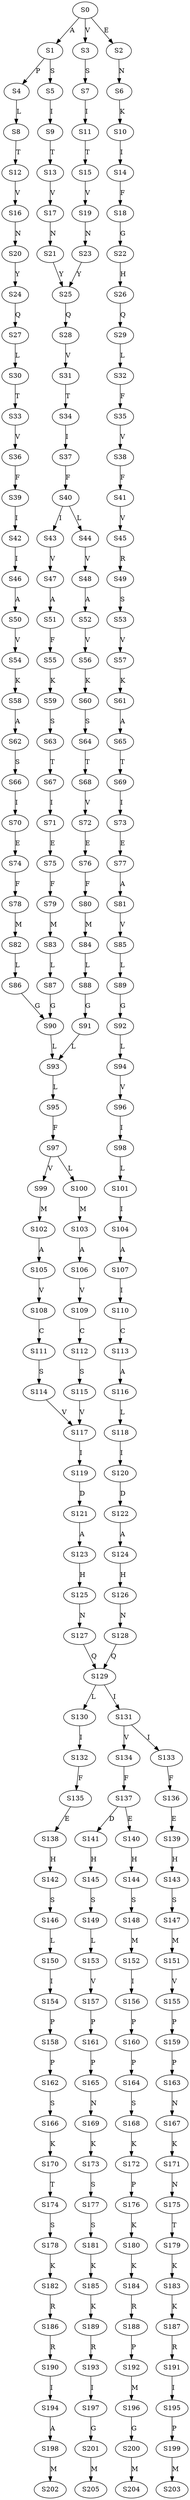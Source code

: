strict digraph  {
	S0 -> S1 [ label = A ];
	S0 -> S2 [ label = E ];
	S0 -> S3 [ label = V ];
	S1 -> S4 [ label = P ];
	S1 -> S5 [ label = S ];
	S2 -> S6 [ label = N ];
	S3 -> S7 [ label = S ];
	S4 -> S8 [ label = L ];
	S5 -> S9 [ label = I ];
	S6 -> S10 [ label = K ];
	S7 -> S11 [ label = I ];
	S8 -> S12 [ label = T ];
	S9 -> S13 [ label = T ];
	S10 -> S14 [ label = I ];
	S11 -> S15 [ label = T ];
	S12 -> S16 [ label = V ];
	S13 -> S17 [ label = V ];
	S14 -> S18 [ label = F ];
	S15 -> S19 [ label = V ];
	S16 -> S20 [ label = N ];
	S17 -> S21 [ label = N ];
	S18 -> S22 [ label = G ];
	S19 -> S23 [ label = N ];
	S20 -> S24 [ label = Y ];
	S21 -> S25 [ label = Y ];
	S22 -> S26 [ label = H ];
	S23 -> S25 [ label = Y ];
	S24 -> S27 [ label = Q ];
	S25 -> S28 [ label = Q ];
	S26 -> S29 [ label = Q ];
	S27 -> S30 [ label = L ];
	S28 -> S31 [ label = V ];
	S29 -> S32 [ label = L ];
	S30 -> S33 [ label = T ];
	S31 -> S34 [ label = T ];
	S32 -> S35 [ label = F ];
	S33 -> S36 [ label = V ];
	S34 -> S37 [ label = I ];
	S35 -> S38 [ label = V ];
	S36 -> S39 [ label = F ];
	S37 -> S40 [ label = F ];
	S38 -> S41 [ label = F ];
	S39 -> S42 [ label = I ];
	S40 -> S43 [ label = I ];
	S40 -> S44 [ label = L ];
	S41 -> S45 [ label = V ];
	S42 -> S46 [ label = I ];
	S43 -> S47 [ label = V ];
	S44 -> S48 [ label = V ];
	S45 -> S49 [ label = R ];
	S46 -> S50 [ label = A ];
	S47 -> S51 [ label = A ];
	S48 -> S52 [ label = A ];
	S49 -> S53 [ label = S ];
	S50 -> S54 [ label = V ];
	S51 -> S55 [ label = F ];
	S52 -> S56 [ label = V ];
	S53 -> S57 [ label = V ];
	S54 -> S58 [ label = K ];
	S55 -> S59 [ label = K ];
	S56 -> S60 [ label = K ];
	S57 -> S61 [ label = K ];
	S58 -> S62 [ label = A ];
	S59 -> S63 [ label = S ];
	S60 -> S64 [ label = S ];
	S61 -> S65 [ label = A ];
	S62 -> S66 [ label = S ];
	S63 -> S67 [ label = T ];
	S64 -> S68 [ label = T ];
	S65 -> S69 [ label = T ];
	S66 -> S70 [ label = I ];
	S67 -> S71 [ label = I ];
	S68 -> S72 [ label = V ];
	S69 -> S73 [ label = I ];
	S70 -> S74 [ label = E ];
	S71 -> S75 [ label = E ];
	S72 -> S76 [ label = E ];
	S73 -> S77 [ label = E ];
	S74 -> S78 [ label = F ];
	S75 -> S79 [ label = F ];
	S76 -> S80 [ label = F ];
	S77 -> S81 [ label = A ];
	S78 -> S82 [ label = M ];
	S79 -> S83 [ label = M ];
	S80 -> S84 [ label = M ];
	S81 -> S85 [ label = V ];
	S82 -> S86 [ label = L ];
	S83 -> S87 [ label = L ];
	S84 -> S88 [ label = L ];
	S85 -> S89 [ label = L ];
	S86 -> S90 [ label = G ];
	S87 -> S90 [ label = G ];
	S88 -> S91 [ label = G ];
	S89 -> S92 [ label = G ];
	S90 -> S93 [ label = L ];
	S91 -> S93 [ label = L ];
	S92 -> S94 [ label = L ];
	S93 -> S95 [ label = L ];
	S94 -> S96 [ label = V ];
	S95 -> S97 [ label = F ];
	S96 -> S98 [ label = I ];
	S97 -> S99 [ label = V ];
	S97 -> S100 [ label = L ];
	S98 -> S101 [ label = L ];
	S99 -> S102 [ label = M ];
	S100 -> S103 [ label = M ];
	S101 -> S104 [ label = I ];
	S102 -> S105 [ label = A ];
	S103 -> S106 [ label = A ];
	S104 -> S107 [ label = A ];
	S105 -> S108 [ label = V ];
	S106 -> S109 [ label = V ];
	S107 -> S110 [ label = I ];
	S108 -> S111 [ label = C ];
	S109 -> S112 [ label = C ];
	S110 -> S113 [ label = C ];
	S111 -> S114 [ label = S ];
	S112 -> S115 [ label = S ];
	S113 -> S116 [ label = A ];
	S114 -> S117 [ label = V ];
	S115 -> S117 [ label = V ];
	S116 -> S118 [ label = L ];
	S117 -> S119 [ label = I ];
	S118 -> S120 [ label = I ];
	S119 -> S121 [ label = D ];
	S120 -> S122 [ label = D ];
	S121 -> S123 [ label = A ];
	S122 -> S124 [ label = A ];
	S123 -> S125 [ label = H ];
	S124 -> S126 [ label = H ];
	S125 -> S127 [ label = N ];
	S126 -> S128 [ label = N ];
	S127 -> S129 [ label = Q ];
	S128 -> S129 [ label = Q ];
	S129 -> S130 [ label = L ];
	S129 -> S131 [ label = I ];
	S130 -> S132 [ label = I ];
	S131 -> S133 [ label = I ];
	S131 -> S134 [ label = V ];
	S132 -> S135 [ label = F ];
	S133 -> S136 [ label = F ];
	S134 -> S137 [ label = F ];
	S135 -> S138 [ label = E ];
	S136 -> S139 [ label = E ];
	S137 -> S140 [ label = E ];
	S137 -> S141 [ label = D ];
	S138 -> S142 [ label = H ];
	S139 -> S143 [ label = H ];
	S140 -> S144 [ label = H ];
	S141 -> S145 [ label = H ];
	S142 -> S146 [ label = S ];
	S143 -> S147 [ label = S ];
	S144 -> S148 [ label = S ];
	S145 -> S149 [ label = S ];
	S146 -> S150 [ label = L ];
	S147 -> S151 [ label = M ];
	S148 -> S152 [ label = M ];
	S149 -> S153 [ label = L ];
	S150 -> S154 [ label = I ];
	S151 -> S155 [ label = V ];
	S152 -> S156 [ label = I ];
	S153 -> S157 [ label = V ];
	S154 -> S158 [ label = P ];
	S155 -> S159 [ label = P ];
	S156 -> S160 [ label = P ];
	S157 -> S161 [ label = P ];
	S158 -> S162 [ label = P ];
	S159 -> S163 [ label = P ];
	S160 -> S164 [ label = P ];
	S161 -> S165 [ label = P ];
	S162 -> S166 [ label = S ];
	S163 -> S167 [ label = N ];
	S164 -> S168 [ label = S ];
	S165 -> S169 [ label = N ];
	S166 -> S170 [ label = K ];
	S167 -> S171 [ label = K ];
	S168 -> S172 [ label = K ];
	S169 -> S173 [ label = K ];
	S170 -> S174 [ label = T ];
	S171 -> S175 [ label = N ];
	S172 -> S176 [ label = P ];
	S173 -> S177 [ label = S ];
	S174 -> S178 [ label = S ];
	S175 -> S179 [ label = T ];
	S176 -> S180 [ label = K ];
	S177 -> S181 [ label = S ];
	S178 -> S182 [ label = K ];
	S179 -> S183 [ label = K ];
	S180 -> S184 [ label = K ];
	S181 -> S185 [ label = K ];
	S182 -> S186 [ label = R ];
	S183 -> S187 [ label = K ];
	S184 -> S188 [ label = R ];
	S185 -> S189 [ label = K ];
	S186 -> S190 [ label = R ];
	S187 -> S191 [ label = R ];
	S188 -> S192 [ label = P ];
	S189 -> S193 [ label = R ];
	S190 -> S194 [ label = I ];
	S191 -> S195 [ label = I ];
	S192 -> S196 [ label = M ];
	S193 -> S197 [ label = I ];
	S194 -> S198 [ label = A ];
	S195 -> S199 [ label = P ];
	S196 -> S200 [ label = G ];
	S197 -> S201 [ label = G ];
	S198 -> S202 [ label = M ];
	S199 -> S203 [ label = M ];
	S200 -> S204 [ label = M ];
	S201 -> S205 [ label = M ];
}
